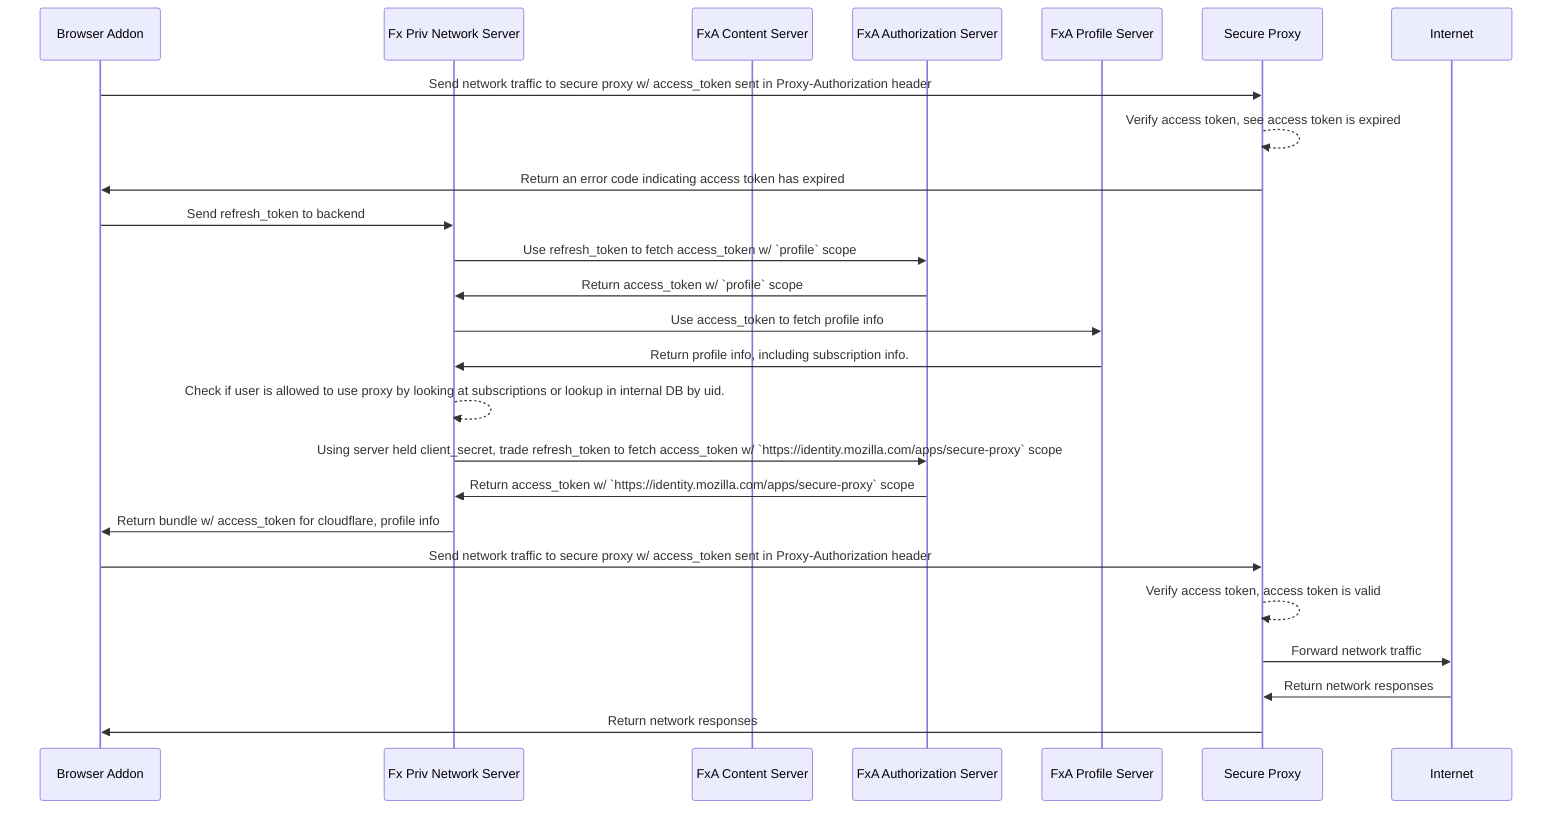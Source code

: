 sequenceDiagram
participant UA as Browser Addon
participant FPN as Fx Priv Network Server
participant FxA as FxA Content Server
participant FxAA as FxA Authorization Server
participant FxAP as FxA Profile Server
participant SP as Secure Proxy
participant IN as Internet

UA->>SP: Send network traffic to secure proxy w/ access_token sent in Proxy-Authorization header
SP-->>SP: Verify access token, see access token is expired
SP->>UA: Return an error code indicating access token has expired
UA->>FPN: Send refresh_token to backend
FPN->>FxAA: Use refresh_token to fetch access_token w/ `profile` scope
FxAA->>FPN: Return access_token w/ `profile` scope
FPN->>FxAP: Use access_token to fetch profile info
FxAP->>FPN: Return profile info, including subscription info.
FPN-->>FPN: Check if user is allowed to use proxy by looking at subscriptions or lookup in internal DB by uid.
FPN->>FxAA: Using server held client_secret, trade refresh_token to fetch access_token w/ `https://identity.mozilla.com/apps/secure-proxy` scope
FxAA->>FPN: Return access_token w/ `https://identity.mozilla.com/apps/secure-proxy` scope
FPN->>UA: Return bundle w/ access_token for cloudflare, profile info
UA->>SP: Send network traffic to secure proxy w/ access_token sent in Proxy-Authorization header
SP-->>SP: Verify access token, access token is valid
SP->>IN: Forward network traffic
IN->>SP: Return network responses
SP->>UA: Return network responses